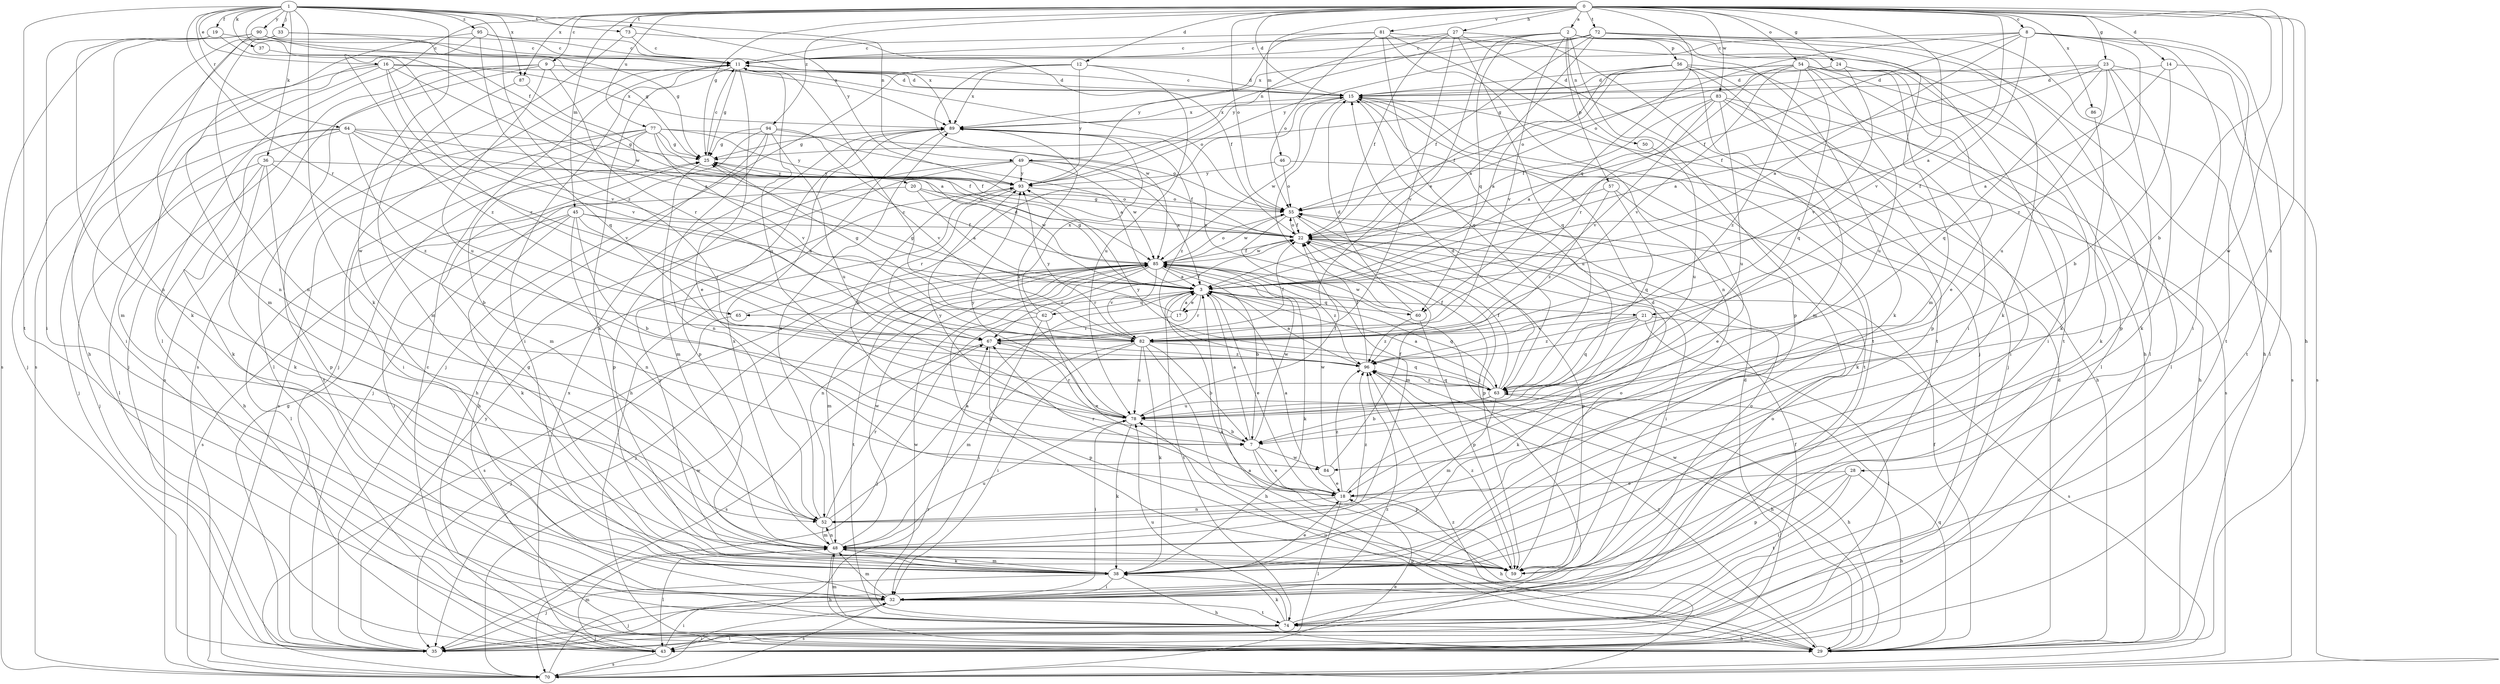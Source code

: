 strict digraph  {
0;
1;
2;
3;
7;
8;
9;
11;
12;
14;
15;
16;
17;
18;
19;
20;
21;
22;
23;
24;
25;
27;
28;
29;
32;
33;
35;
36;
37;
38;
43;
45;
46;
48;
49;
50;
52;
54;
55;
56;
57;
59;
60;
62;
63;
64;
65;
67;
70;
72;
73;
74;
77;
78;
81;
82;
83;
84;
85;
86;
87;
89;
90;
93;
94;
95;
96;
0 -> 2  [label=a];
0 -> 3  [label=a];
0 -> 7  [label=b];
0 -> 8  [label=c];
0 -> 9  [label=c];
0 -> 12  [label=d];
0 -> 14  [label=d];
0 -> 15  [label=d];
0 -> 23  [label=g];
0 -> 24  [label=g];
0 -> 25  [label=g];
0 -> 27  [label=h];
0 -> 28  [label=h];
0 -> 29  [label=h];
0 -> 43  [label=l];
0 -> 45  [label=m];
0 -> 46  [label=m];
0 -> 54  [label=o];
0 -> 55  [label=o];
0 -> 60  [label=q];
0 -> 72  [label=t];
0 -> 73  [label=t];
0 -> 77  [label=u];
0 -> 81  [label=v];
0 -> 82  [label=v];
0 -> 83  [label=w];
0 -> 84  [label=w];
0 -> 86  [label=x];
0 -> 87  [label=x];
0 -> 94  [label=z];
1 -> 16  [label=e];
1 -> 19  [label=f];
1 -> 20  [label=f];
1 -> 33  [label=j];
1 -> 36  [label=k];
1 -> 37  [label=k];
1 -> 38  [label=k];
1 -> 49  [label=n];
1 -> 64  [label=r];
1 -> 65  [label=r];
1 -> 73  [label=t];
1 -> 74  [label=t];
1 -> 84  [label=w];
1 -> 87  [label=x];
1 -> 90  [label=y];
1 -> 93  [label=y];
1 -> 95  [label=z];
1 -> 96  [label=z];
2 -> 11  [label=c];
2 -> 17  [label=e];
2 -> 32  [label=i];
2 -> 38  [label=k];
2 -> 49  [label=n];
2 -> 50  [label=n];
2 -> 56  [label=p];
2 -> 57  [label=p];
2 -> 59  [label=p];
2 -> 60  [label=q];
2 -> 74  [label=t];
2 -> 82  [label=v];
3 -> 17  [label=e];
3 -> 18  [label=e];
3 -> 21  [label=f];
3 -> 25  [label=g];
3 -> 60  [label=q];
3 -> 62  [label=q];
3 -> 63  [label=q];
3 -> 65  [label=r];
3 -> 67  [label=r];
3 -> 74  [label=t];
7 -> 3  [label=a];
7 -> 18  [label=e];
7 -> 59  [label=p];
7 -> 84  [label=w];
7 -> 85  [label=w];
7 -> 93  [label=y];
8 -> 3  [label=a];
8 -> 11  [label=c];
8 -> 21  [label=f];
8 -> 22  [label=f];
8 -> 32  [label=i];
8 -> 43  [label=l];
8 -> 55  [label=o];
8 -> 74  [label=t];
8 -> 96  [label=z];
9 -> 15  [label=d];
9 -> 35  [label=j];
9 -> 43  [label=l];
9 -> 67  [label=r];
9 -> 70  [label=s];
9 -> 78  [label=u];
11 -> 15  [label=d];
11 -> 18  [label=e];
11 -> 25  [label=g];
11 -> 32  [label=i];
11 -> 35  [label=j];
11 -> 38  [label=k];
11 -> 55  [label=o];
11 -> 78  [label=u];
12 -> 15  [label=d];
12 -> 35  [label=j];
12 -> 78  [label=u];
12 -> 85  [label=w];
12 -> 89  [label=x];
12 -> 93  [label=y];
14 -> 3  [label=a];
14 -> 7  [label=b];
14 -> 15  [label=d];
14 -> 74  [label=t];
15 -> 11  [label=c];
15 -> 29  [label=h];
15 -> 35  [label=j];
15 -> 74  [label=t];
15 -> 78  [label=u];
15 -> 85  [label=w];
15 -> 89  [label=x];
16 -> 3  [label=a];
16 -> 15  [label=d];
16 -> 32  [label=i];
16 -> 35  [label=j];
16 -> 48  [label=m];
16 -> 67  [label=r];
16 -> 82  [label=v];
16 -> 89  [label=x];
17 -> 3  [label=a];
17 -> 25  [label=g];
17 -> 67  [label=r];
18 -> 3  [label=a];
18 -> 15  [label=d];
18 -> 29  [label=h];
18 -> 43  [label=l];
18 -> 52  [label=n];
18 -> 67  [label=r];
18 -> 96  [label=z];
19 -> 11  [label=c];
19 -> 32  [label=i];
19 -> 52  [label=n];
19 -> 82  [label=v];
20 -> 3  [label=a];
20 -> 43  [label=l];
20 -> 55  [label=o];
20 -> 85  [label=w];
21 -> 38  [label=k];
21 -> 43  [label=l];
21 -> 63  [label=q];
21 -> 70  [label=s];
21 -> 82  [label=v];
21 -> 96  [label=z];
22 -> 25  [label=g];
22 -> 32  [label=i];
22 -> 55  [label=o];
22 -> 59  [label=p];
22 -> 85  [label=w];
23 -> 3  [label=a];
23 -> 15  [label=d];
23 -> 22  [label=f];
23 -> 38  [label=k];
23 -> 59  [label=p];
23 -> 63  [label=q];
23 -> 70  [label=s];
23 -> 78  [label=u];
24 -> 15  [label=d];
24 -> 18  [label=e];
24 -> 38  [label=k];
24 -> 55  [label=o];
24 -> 82  [label=v];
25 -> 11  [label=c];
25 -> 48  [label=m];
25 -> 93  [label=y];
27 -> 11  [label=c];
27 -> 22  [label=f];
27 -> 35  [label=j];
27 -> 63  [label=q];
27 -> 74  [label=t];
27 -> 82  [label=v];
27 -> 93  [label=y];
28 -> 18  [label=e];
28 -> 29  [label=h];
28 -> 32  [label=i];
28 -> 59  [label=p];
28 -> 74  [label=t];
29 -> 3  [label=a];
29 -> 15  [label=d];
29 -> 22  [label=f];
29 -> 63  [label=q];
29 -> 78  [label=u];
29 -> 85  [label=w];
29 -> 96  [label=z];
32 -> 35  [label=j];
32 -> 48  [label=m];
32 -> 55  [label=o];
32 -> 70  [label=s];
32 -> 74  [label=t];
33 -> 11  [label=c];
33 -> 25  [label=g];
33 -> 29  [label=h];
33 -> 52  [label=n];
33 -> 70  [label=s];
35 -> 22  [label=f];
35 -> 25  [label=g];
35 -> 93  [label=y];
35 -> 96  [label=z];
36 -> 7  [label=b];
36 -> 29  [label=h];
36 -> 35  [label=j];
36 -> 38  [label=k];
36 -> 59  [label=p];
36 -> 93  [label=y];
37 -> 85  [label=w];
38 -> 18  [label=e];
38 -> 25  [label=g];
38 -> 29  [label=h];
38 -> 32  [label=i];
38 -> 35  [label=j];
38 -> 48  [label=m];
38 -> 93  [label=y];
43 -> 11  [label=c];
43 -> 15  [label=d];
43 -> 32  [label=i];
43 -> 48  [label=m];
43 -> 70  [label=s];
43 -> 89  [label=x];
45 -> 3  [label=a];
45 -> 7  [label=b];
45 -> 22  [label=f];
45 -> 32  [label=i];
45 -> 38  [label=k];
45 -> 52  [label=n];
45 -> 67  [label=r];
45 -> 70  [label=s];
46 -> 38  [label=k];
46 -> 55  [label=o];
46 -> 93  [label=y];
48 -> 29  [label=h];
48 -> 38  [label=k];
48 -> 43  [label=l];
48 -> 52  [label=n];
48 -> 59  [label=p];
48 -> 78  [label=u];
48 -> 85  [label=w];
48 -> 89  [label=x];
49 -> 3  [label=a];
49 -> 7  [label=b];
49 -> 22  [label=f];
49 -> 29  [label=h];
49 -> 59  [label=p];
49 -> 85  [label=w];
49 -> 93  [label=y];
50 -> 78  [label=u];
52 -> 3  [label=a];
52 -> 48  [label=m];
52 -> 67  [label=r];
52 -> 89  [label=x];
52 -> 96  [label=z];
54 -> 15  [label=d];
54 -> 25  [label=g];
54 -> 32  [label=i];
54 -> 43  [label=l];
54 -> 63  [label=q];
54 -> 67  [label=r];
54 -> 70  [label=s];
54 -> 78  [label=u];
54 -> 82  [label=v];
54 -> 96  [label=z];
55 -> 22  [label=f];
55 -> 48  [label=m];
55 -> 59  [label=p];
55 -> 85  [label=w];
56 -> 3  [label=a];
56 -> 15  [label=d];
56 -> 22  [label=f];
56 -> 35  [label=j];
56 -> 43  [label=l];
56 -> 48  [label=m];
56 -> 59  [label=p];
57 -> 18  [label=e];
57 -> 55  [label=o];
57 -> 63  [label=q];
57 -> 96  [label=z];
59 -> 3  [label=a];
59 -> 55  [label=o];
59 -> 96  [label=z];
60 -> 15  [label=d];
60 -> 59  [label=p];
60 -> 85  [label=w];
60 -> 89  [label=x];
60 -> 96  [label=z];
62 -> 18  [label=e];
62 -> 22  [label=f];
62 -> 25  [label=g];
62 -> 32  [label=i];
62 -> 35  [label=j];
62 -> 89  [label=x];
63 -> 3  [label=a];
63 -> 7  [label=b];
63 -> 15  [label=d];
63 -> 22  [label=f];
63 -> 29  [label=h];
63 -> 48  [label=m];
63 -> 78  [label=u];
63 -> 93  [label=y];
63 -> 96  [label=z];
64 -> 22  [label=f];
64 -> 25  [label=g];
64 -> 35  [label=j];
64 -> 38  [label=k];
64 -> 43  [label=l];
64 -> 82  [label=v];
64 -> 85  [label=w];
64 -> 96  [label=z];
65 -> 15  [label=d];
65 -> 35  [label=j];
67 -> 22  [label=f];
67 -> 59  [label=p];
67 -> 70  [label=s];
67 -> 96  [label=z];
70 -> 18  [label=e];
70 -> 32  [label=i];
70 -> 67  [label=r];
70 -> 85  [label=w];
70 -> 96  [label=z];
72 -> 3  [label=a];
72 -> 11  [label=c];
72 -> 22  [label=f];
72 -> 29  [label=h];
72 -> 38  [label=k];
72 -> 43  [label=l];
72 -> 48  [label=m];
72 -> 89  [label=x];
72 -> 93  [label=y];
73 -> 11  [label=c];
73 -> 22  [label=f];
73 -> 70  [label=s];
74 -> 29  [label=h];
74 -> 35  [label=j];
74 -> 38  [label=k];
74 -> 43  [label=l];
74 -> 48  [label=m];
74 -> 55  [label=o];
74 -> 78  [label=u];
74 -> 85  [label=w];
77 -> 22  [label=f];
77 -> 25  [label=g];
77 -> 32  [label=i];
77 -> 48  [label=m];
77 -> 55  [label=o];
77 -> 70  [label=s];
77 -> 74  [label=t];
77 -> 82  [label=v];
77 -> 93  [label=y];
78 -> 7  [label=b];
78 -> 22  [label=f];
78 -> 32  [label=i];
78 -> 38  [label=k];
78 -> 67  [label=r];
78 -> 89  [label=x];
78 -> 93  [label=y];
81 -> 11  [label=c];
81 -> 29  [label=h];
81 -> 52  [label=n];
81 -> 55  [label=o];
81 -> 63  [label=q];
81 -> 74  [label=t];
81 -> 93  [label=y];
82 -> 7  [label=b];
82 -> 11  [label=c];
82 -> 29  [label=h];
82 -> 32  [label=i];
82 -> 38  [label=k];
82 -> 48  [label=m];
82 -> 63  [label=q];
82 -> 78  [label=u];
82 -> 93  [label=y];
83 -> 3  [label=a];
83 -> 22  [label=f];
83 -> 29  [label=h];
83 -> 32  [label=i];
83 -> 70  [label=s];
83 -> 78  [label=u];
83 -> 82  [label=v];
83 -> 89  [label=x];
84 -> 18  [label=e];
84 -> 22  [label=f];
84 -> 85  [label=w];
85 -> 3  [label=a];
85 -> 7  [label=b];
85 -> 22  [label=f];
85 -> 35  [label=j];
85 -> 38  [label=k];
85 -> 48  [label=m];
85 -> 52  [label=n];
85 -> 55  [label=o];
85 -> 59  [label=p];
85 -> 67  [label=r];
85 -> 70  [label=s];
85 -> 74  [label=t];
85 -> 82  [label=v];
85 -> 96  [label=z];
86 -> 38  [label=k];
87 -> 3  [label=a];
87 -> 48  [label=m];
89 -> 25  [label=g];
89 -> 29  [label=h];
89 -> 59  [label=p];
89 -> 96  [label=z];
90 -> 11  [label=c];
90 -> 25  [label=g];
90 -> 38  [label=k];
90 -> 52  [label=n];
90 -> 70  [label=s];
90 -> 89  [label=x];
93 -> 55  [label=o];
93 -> 67  [label=r];
94 -> 3  [label=a];
94 -> 25  [label=g];
94 -> 29  [label=h];
94 -> 35  [label=j];
94 -> 52  [label=n];
94 -> 78  [label=u];
94 -> 82  [label=v];
95 -> 11  [label=c];
95 -> 48  [label=m];
95 -> 63  [label=q];
95 -> 89  [label=x];
95 -> 96  [label=z];
96 -> 3  [label=a];
96 -> 22  [label=f];
96 -> 29  [label=h];
96 -> 63  [label=q];
}
